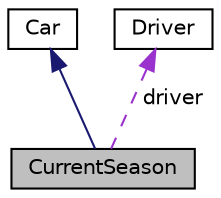 digraph "CurrentSeason"
{
  edge [fontname="Helvetica",fontsize="10",labelfontname="Helvetica",labelfontsize="10"];
  node [fontname="Helvetica",fontsize="10",shape=record];
  Node2 [label="CurrentSeason",height=0.2,width=0.4,color="black", fillcolor="grey75", style="filled", fontcolor="black"];
  Node3 -> Node2 [dir="back",color="midnightblue",fontsize="10",style="solid",fontname="Helvetica"];
  Node3 [label="Car",height=0.2,width=0.4,color="black", fillcolor="white", style="filled",URL="$classCar.html"];
  Node4 -> Node2 [dir="back",color="darkorchid3",fontsize="10",style="dashed",label=" driver" ,fontname="Helvetica"];
  Node4 [label="Driver",height=0.2,width=0.4,color="black", fillcolor="white", style="filled",URL="$classDriver.html"];
}
